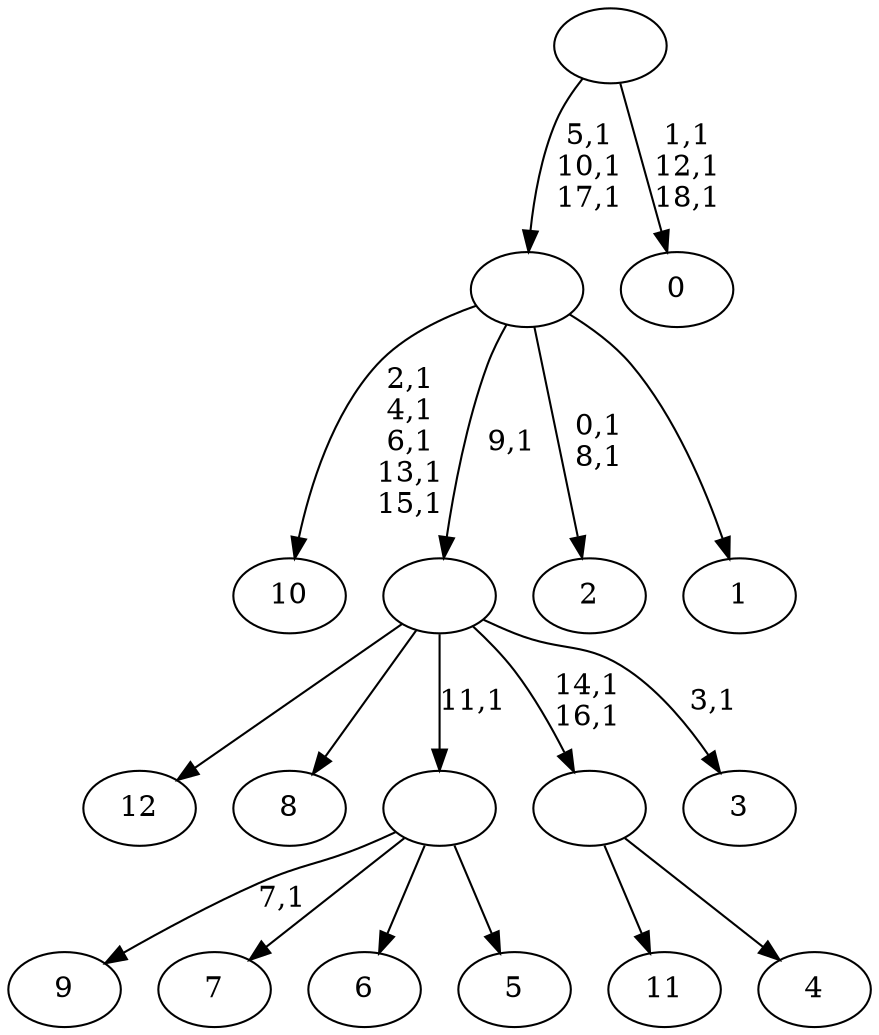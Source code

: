 digraph T {
	32 [label="12"]
	31 [label="11"]
	30 [label="10"]
	24 [label="9"]
	22 [label="8"]
	21 [label="7"]
	20 [label="6"]
	19 [label="5"]
	18 [label=""]
	17 [label="4"]
	16 [label=""]
	14 [label="3"]
	12 [label=""]
	11 [label="2"]
	8 [label="1"]
	7 [label=""]
	4 [label="0"]
	0 [label=""]
	18 -> 24 [label="7,1"]
	18 -> 21 [label=""]
	18 -> 20 [label=""]
	18 -> 19 [label=""]
	16 -> 31 [label=""]
	16 -> 17 [label=""]
	12 -> 14 [label="3,1"]
	12 -> 16 [label="14,1\n16,1"]
	12 -> 32 [label=""]
	12 -> 22 [label=""]
	12 -> 18 [label="11,1"]
	7 -> 11 [label="0,1\n8,1"]
	7 -> 30 [label="2,1\n4,1\n6,1\n13,1\n15,1"]
	7 -> 12 [label="9,1"]
	7 -> 8 [label=""]
	0 -> 4 [label="1,1\n12,1\n18,1"]
	0 -> 7 [label="5,1\n10,1\n17,1"]
}
